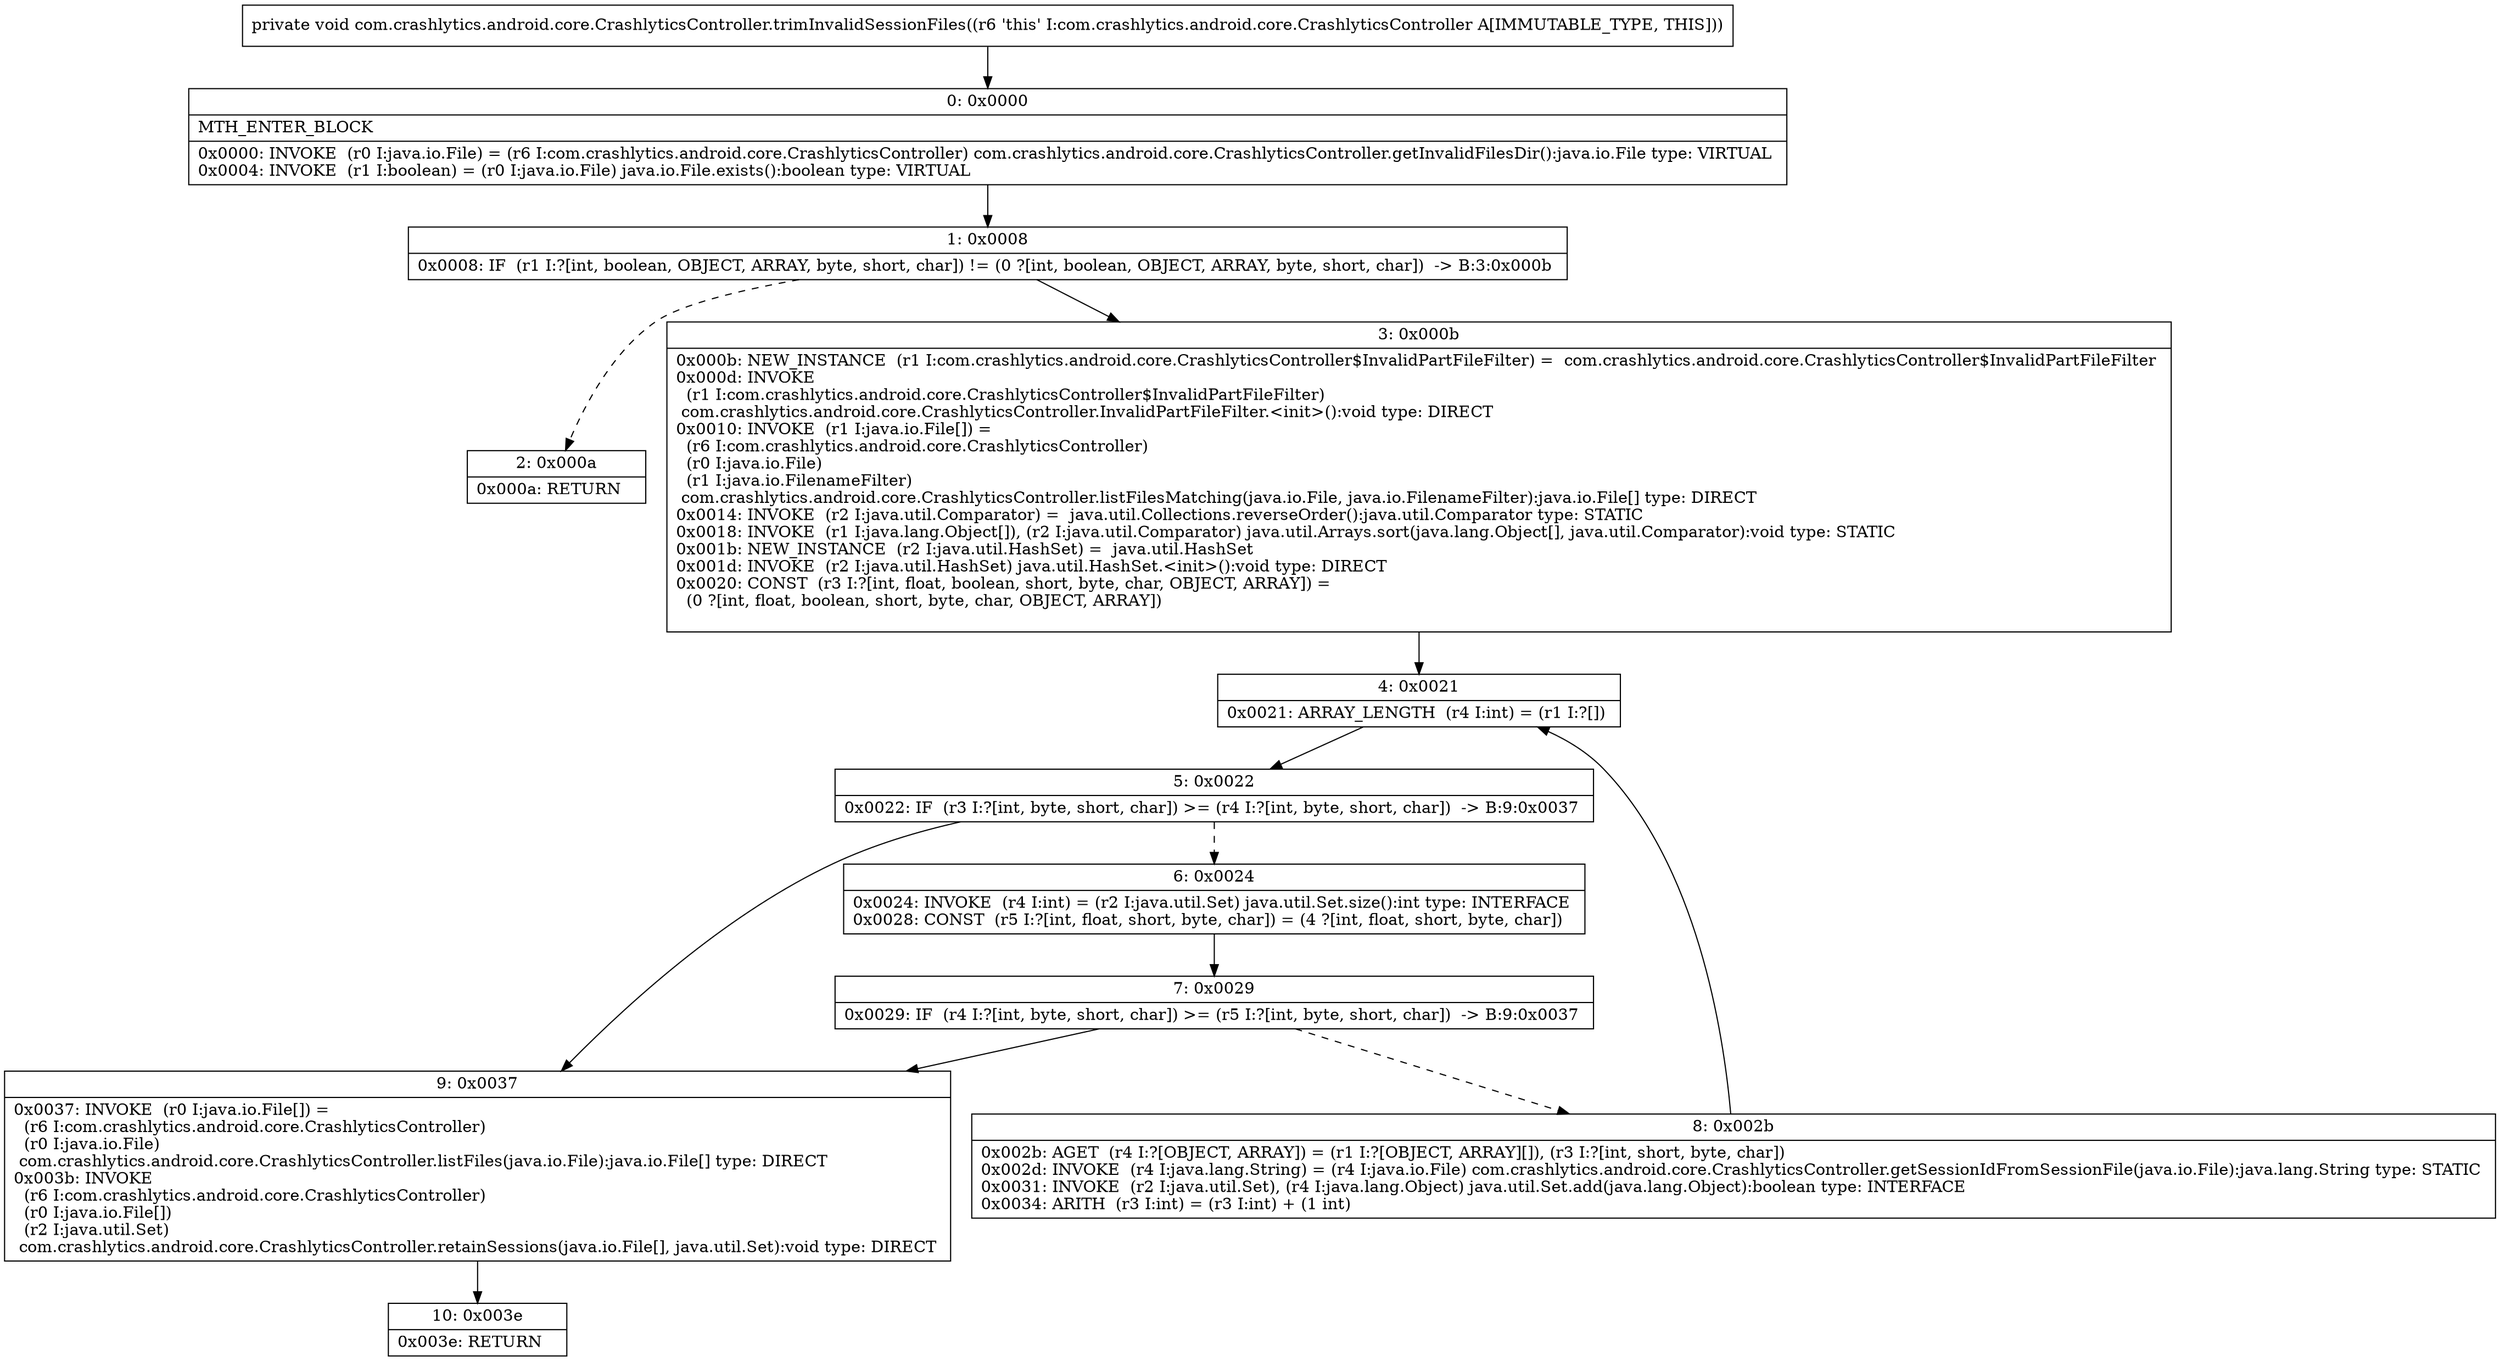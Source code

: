 digraph "CFG forcom.crashlytics.android.core.CrashlyticsController.trimInvalidSessionFiles()V" {
Node_0 [shape=record,label="{0\:\ 0x0000|MTH_ENTER_BLOCK\l|0x0000: INVOKE  (r0 I:java.io.File) = (r6 I:com.crashlytics.android.core.CrashlyticsController) com.crashlytics.android.core.CrashlyticsController.getInvalidFilesDir():java.io.File type: VIRTUAL \l0x0004: INVOKE  (r1 I:boolean) = (r0 I:java.io.File) java.io.File.exists():boolean type: VIRTUAL \l}"];
Node_1 [shape=record,label="{1\:\ 0x0008|0x0008: IF  (r1 I:?[int, boolean, OBJECT, ARRAY, byte, short, char]) != (0 ?[int, boolean, OBJECT, ARRAY, byte, short, char])  \-\> B:3:0x000b \l}"];
Node_2 [shape=record,label="{2\:\ 0x000a|0x000a: RETURN   \l}"];
Node_3 [shape=record,label="{3\:\ 0x000b|0x000b: NEW_INSTANCE  (r1 I:com.crashlytics.android.core.CrashlyticsController$InvalidPartFileFilter) =  com.crashlytics.android.core.CrashlyticsController$InvalidPartFileFilter \l0x000d: INVOKE  \l  (r1 I:com.crashlytics.android.core.CrashlyticsController$InvalidPartFileFilter)\l com.crashlytics.android.core.CrashlyticsController.InvalidPartFileFilter.\<init\>():void type: DIRECT \l0x0010: INVOKE  (r1 I:java.io.File[]) = \l  (r6 I:com.crashlytics.android.core.CrashlyticsController)\l  (r0 I:java.io.File)\l  (r1 I:java.io.FilenameFilter)\l com.crashlytics.android.core.CrashlyticsController.listFilesMatching(java.io.File, java.io.FilenameFilter):java.io.File[] type: DIRECT \l0x0014: INVOKE  (r2 I:java.util.Comparator) =  java.util.Collections.reverseOrder():java.util.Comparator type: STATIC \l0x0018: INVOKE  (r1 I:java.lang.Object[]), (r2 I:java.util.Comparator) java.util.Arrays.sort(java.lang.Object[], java.util.Comparator):void type: STATIC \l0x001b: NEW_INSTANCE  (r2 I:java.util.HashSet) =  java.util.HashSet \l0x001d: INVOKE  (r2 I:java.util.HashSet) java.util.HashSet.\<init\>():void type: DIRECT \l0x0020: CONST  (r3 I:?[int, float, boolean, short, byte, char, OBJECT, ARRAY]) = \l  (0 ?[int, float, boolean, short, byte, char, OBJECT, ARRAY])\l \l}"];
Node_4 [shape=record,label="{4\:\ 0x0021|0x0021: ARRAY_LENGTH  (r4 I:int) = (r1 I:?[]) \l}"];
Node_5 [shape=record,label="{5\:\ 0x0022|0x0022: IF  (r3 I:?[int, byte, short, char]) \>= (r4 I:?[int, byte, short, char])  \-\> B:9:0x0037 \l}"];
Node_6 [shape=record,label="{6\:\ 0x0024|0x0024: INVOKE  (r4 I:int) = (r2 I:java.util.Set) java.util.Set.size():int type: INTERFACE \l0x0028: CONST  (r5 I:?[int, float, short, byte, char]) = (4 ?[int, float, short, byte, char]) \l}"];
Node_7 [shape=record,label="{7\:\ 0x0029|0x0029: IF  (r4 I:?[int, byte, short, char]) \>= (r5 I:?[int, byte, short, char])  \-\> B:9:0x0037 \l}"];
Node_8 [shape=record,label="{8\:\ 0x002b|0x002b: AGET  (r4 I:?[OBJECT, ARRAY]) = (r1 I:?[OBJECT, ARRAY][]), (r3 I:?[int, short, byte, char]) \l0x002d: INVOKE  (r4 I:java.lang.String) = (r4 I:java.io.File) com.crashlytics.android.core.CrashlyticsController.getSessionIdFromSessionFile(java.io.File):java.lang.String type: STATIC \l0x0031: INVOKE  (r2 I:java.util.Set), (r4 I:java.lang.Object) java.util.Set.add(java.lang.Object):boolean type: INTERFACE \l0x0034: ARITH  (r3 I:int) = (r3 I:int) + (1 int) \l}"];
Node_9 [shape=record,label="{9\:\ 0x0037|0x0037: INVOKE  (r0 I:java.io.File[]) = \l  (r6 I:com.crashlytics.android.core.CrashlyticsController)\l  (r0 I:java.io.File)\l com.crashlytics.android.core.CrashlyticsController.listFiles(java.io.File):java.io.File[] type: DIRECT \l0x003b: INVOKE  \l  (r6 I:com.crashlytics.android.core.CrashlyticsController)\l  (r0 I:java.io.File[])\l  (r2 I:java.util.Set)\l com.crashlytics.android.core.CrashlyticsController.retainSessions(java.io.File[], java.util.Set):void type: DIRECT \l}"];
Node_10 [shape=record,label="{10\:\ 0x003e|0x003e: RETURN   \l}"];
MethodNode[shape=record,label="{private void com.crashlytics.android.core.CrashlyticsController.trimInvalidSessionFiles((r6 'this' I:com.crashlytics.android.core.CrashlyticsController A[IMMUTABLE_TYPE, THIS])) }"];
MethodNode -> Node_0;
Node_0 -> Node_1;
Node_1 -> Node_2[style=dashed];
Node_1 -> Node_3;
Node_3 -> Node_4;
Node_4 -> Node_5;
Node_5 -> Node_6[style=dashed];
Node_5 -> Node_9;
Node_6 -> Node_7;
Node_7 -> Node_8[style=dashed];
Node_7 -> Node_9;
Node_8 -> Node_4;
Node_9 -> Node_10;
}

